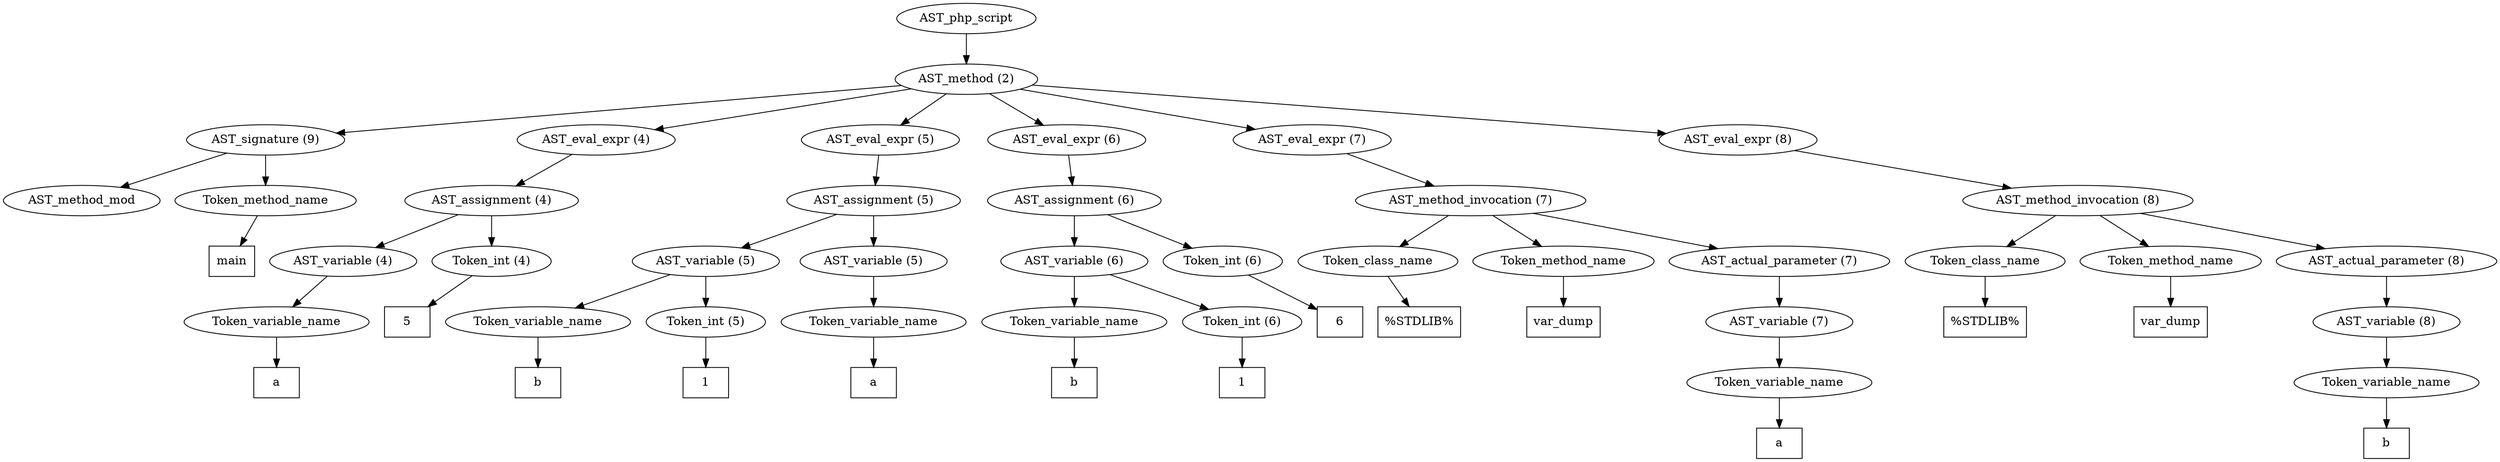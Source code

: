 /*
 * AST in dot format generated by phc -- the PHP compiler
 */

digraph AST {
node_0 [label="AST_php_script"];
node_1 [label="AST_method (2)"];
node_2 [label="AST_signature (9)"];
node_3 [label="AST_method_mod"];
node_4 [label="Token_method_name"];
node_5 [label="main", shape=box]
node_4 -> node_5;
node_2 -> node_4;
node_2 -> node_3;
node_6 [label="AST_eval_expr (4)"];
node_7 [label="AST_assignment (4)"];
node_8 [label="AST_variable (4)"];
node_9 [label="Token_variable_name"];
node_10 [label="a", shape=box]
node_9 -> node_10;
node_8 -> node_9;
node_11 [label="Token_int (4)"];
node_12 [label="5", shape=box]
node_11 -> node_12;
node_7 -> node_11;
node_7 -> node_8;
node_6 -> node_7;
node_13 [label="AST_eval_expr (5)"];
node_14 [label="AST_assignment (5)"];
node_15 [label="AST_variable (5)"];
node_16 [label="Token_variable_name"];
node_17 [label="b", shape=box]
node_16 -> node_17;
node_18 [label="Token_int (5)"];
node_19 [label="1", shape=box]
node_18 -> node_19;
node_15 -> node_18;
node_15 -> node_16;
node_20 [label="AST_variable (5)"];
node_21 [label="Token_variable_name"];
node_22 [label="a", shape=box]
node_21 -> node_22;
node_20 -> node_21;
node_14 -> node_20;
node_14 -> node_15;
node_13 -> node_14;
node_23 [label="AST_eval_expr (6)"];
node_24 [label="AST_assignment (6)"];
node_25 [label="AST_variable (6)"];
node_26 [label="Token_variable_name"];
node_27 [label="b", shape=box]
node_26 -> node_27;
node_28 [label="Token_int (6)"];
node_29 [label="1", shape=box]
node_28 -> node_29;
node_25 -> node_28;
node_25 -> node_26;
node_30 [label="Token_int (6)"];
node_31 [label="6", shape=box]
node_30 -> node_31;
node_24 -> node_30;
node_24 -> node_25;
node_23 -> node_24;
node_32 [label="AST_eval_expr (7)"];
node_33 [label="AST_method_invocation (7)"];
node_34 [label="Token_class_name"];
node_35 [label="%STDLIB%", shape=box]
node_34 -> node_35;
node_36 [label="Token_method_name"];
node_37 [label="var_dump", shape=box]
node_36 -> node_37;
node_38 [label="AST_actual_parameter (7)"];
node_39 [label="AST_variable (7)"];
node_40 [label="Token_variable_name"];
node_41 [label="a", shape=box]
node_40 -> node_41;
node_39 -> node_40;
node_38 -> node_39;
node_33 -> node_38;
node_33 -> node_36;
node_33 -> node_34;
node_32 -> node_33;
node_42 [label="AST_eval_expr (8)"];
node_43 [label="AST_method_invocation (8)"];
node_44 [label="Token_class_name"];
node_45 [label="%STDLIB%", shape=box]
node_44 -> node_45;
node_46 [label="Token_method_name"];
node_47 [label="var_dump", shape=box]
node_46 -> node_47;
node_48 [label="AST_actual_parameter (8)"];
node_49 [label="AST_variable (8)"];
node_50 [label="Token_variable_name"];
node_51 [label="b", shape=box]
node_50 -> node_51;
node_49 -> node_50;
node_48 -> node_49;
node_43 -> node_48;
node_43 -> node_46;
node_43 -> node_44;
node_42 -> node_43;
node_1 -> node_42;
node_1 -> node_32;
node_1 -> node_23;
node_1 -> node_13;
node_1 -> node_6;
node_1 -> node_2;
node_0 -> node_1;
}

